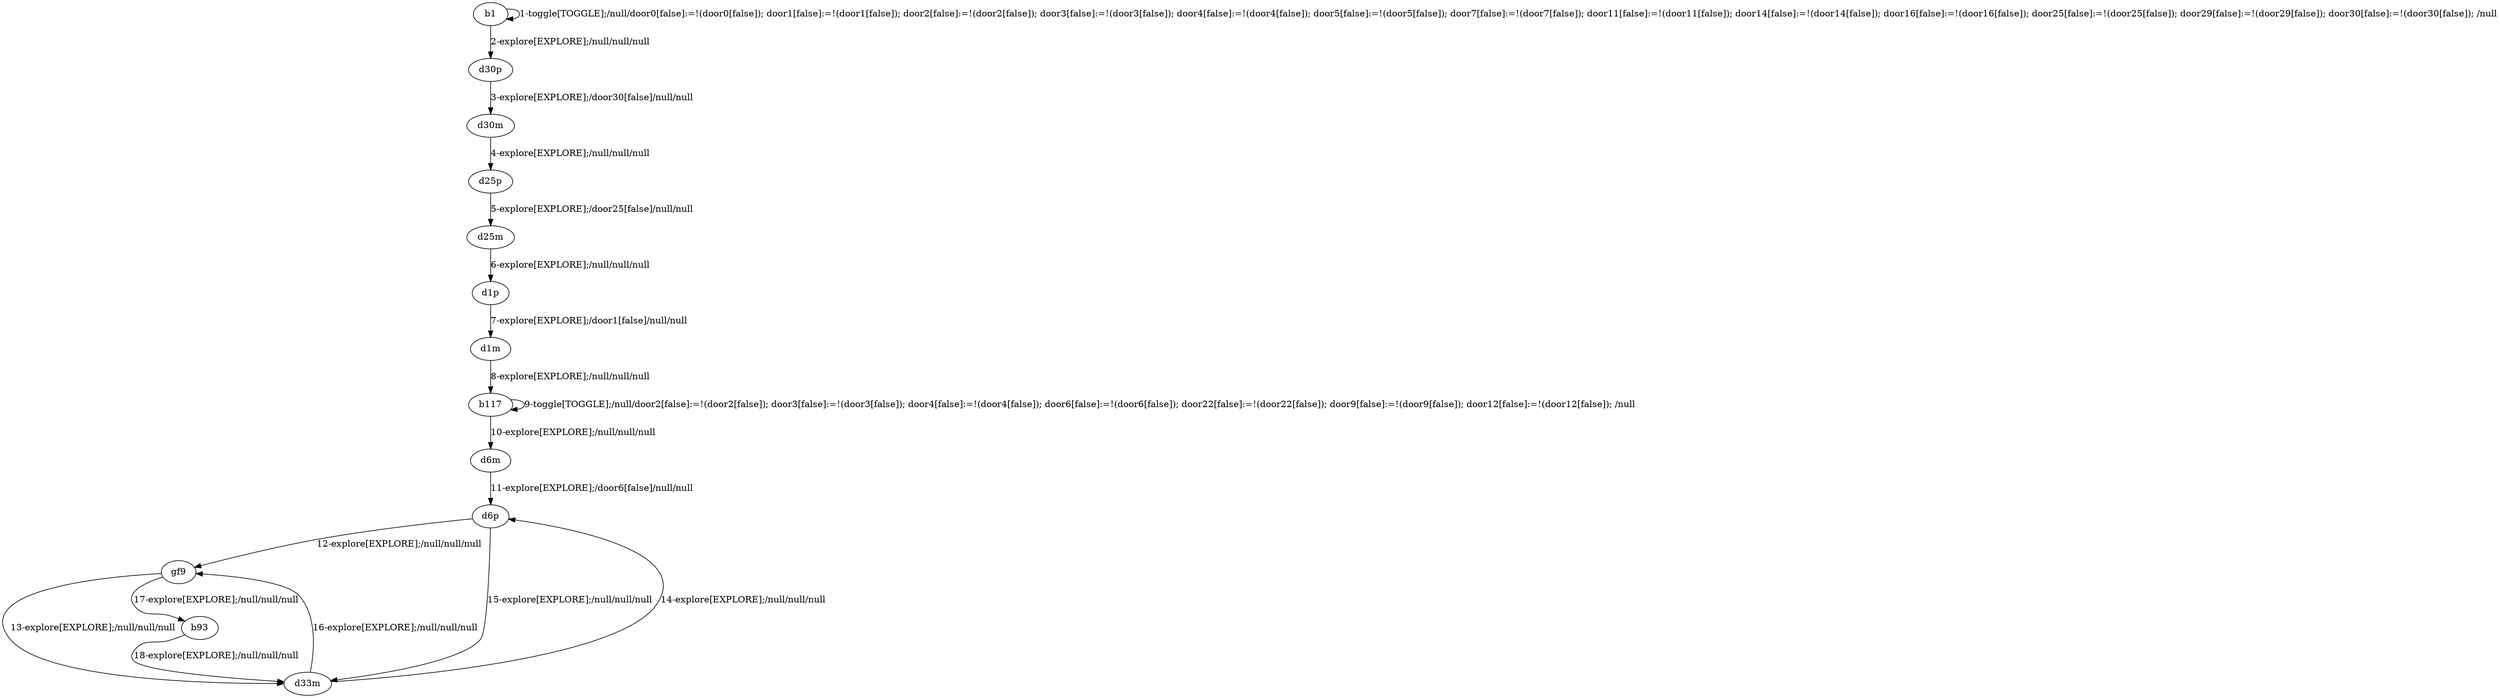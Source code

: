 # Total number of goals covered by this test: 4
# gf9 --> d33m
# d6p --> d33m
# d33m --> gf9
# d33m --> d6p

digraph g {
"b1" -> "b1" [label = "1-toggle[TOGGLE];/null/door0[false]:=!(door0[false]); door1[false]:=!(door1[false]); door2[false]:=!(door2[false]); door3[false]:=!(door3[false]); door4[false]:=!(door4[false]); door5[false]:=!(door5[false]); door7[false]:=!(door7[false]); door11[false]:=!(door11[false]); door14[false]:=!(door14[false]); door16[false]:=!(door16[false]); door25[false]:=!(door25[false]); door29[false]:=!(door29[false]); door30[false]:=!(door30[false]); /null"];
"b1" -> "d30p" [label = "2-explore[EXPLORE];/null/null/null"];
"d30p" -> "d30m" [label = "3-explore[EXPLORE];/door30[false]/null/null"];
"d30m" -> "d25p" [label = "4-explore[EXPLORE];/null/null/null"];
"d25p" -> "d25m" [label = "5-explore[EXPLORE];/door25[false]/null/null"];
"d25m" -> "d1p" [label = "6-explore[EXPLORE];/null/null/null"];
"d1p" -> "d1m" [label = "7-explore[EXPLORE];/door1[false]/null/null"];
"d1m" -> "b117" [label = "8-explore[EXPLORE];/null/null/null"];
"b117" -> "b117" [label = "9-toggle[TOGGLE];/null/door2[false]:=!(door2[false]); door3[false]:=!(door3[false]); door4[false]:=!(door4[false]); door6[false]:=!(door6[false]); door22[false]:=!(door22[false]); door9[false]:=!(door9[false]); door12[false]:=!(door12[false]); /null"];
"b117" -> "d6m" [label = "10-explore[EXPLORE];/null/null/null"];
"d6m" -> "d6p" [label = "11-explore[EXPLORE];/door6[false]/null/null"];
"d6p" -> "gf9" [label = "12-explore[EXPLORE];/null/null/null"];
"gf9" -> "d33m" [label = "13-explore[EXPLORE];/null/null/null"];
"d33m" -> "d6p" [label = "14-explore[EXPLORE];/null/null/null"];
"d6p" -> "d33m" [label = "15-explore[EXPLORE];/null/null/null"];
"d33m" -> "gf9" [label = "16-explore[EXPLORE];/null/null/null"];
"gf9" -> "b93" [label = "17-explore[EXPLORE];/null/null/null"];
"b93" -> "d33m" [label = "18-explore[EXPLORE];/null/null/null"];
}